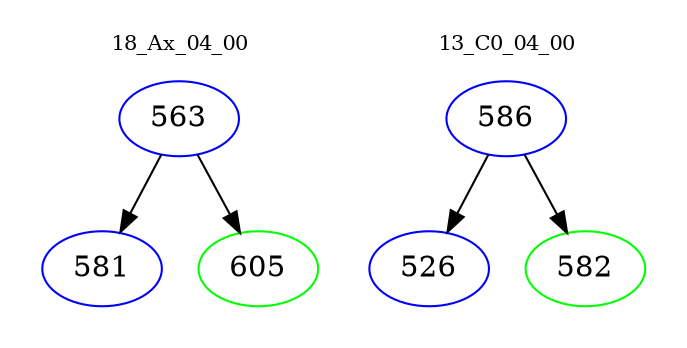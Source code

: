 digraph{
subgraph cluster_0 {
color = white
label = "18_Ax_04_00";
fontsize=10;
T0_563 [label="563", color="blue"]
T0_563 -> T0_581 [color="black"]
T0_581 [label="581", color="blue"]
T0_563 -> T0_605 [color="black"]
T0_605 [label="605", color="green"]
}
subgraph cluster_1 {
color = white
label = "13_C0_04_00";
fontsize=10;
T1_586 [label="586", color="blue"]
T1_586 -> T1_526 [color="black"]
T1_526 [label="526", color="blue"]
T1_586 -> T1_582 [color="black"]
T1_582 [label="582", color="green"]
}
}
